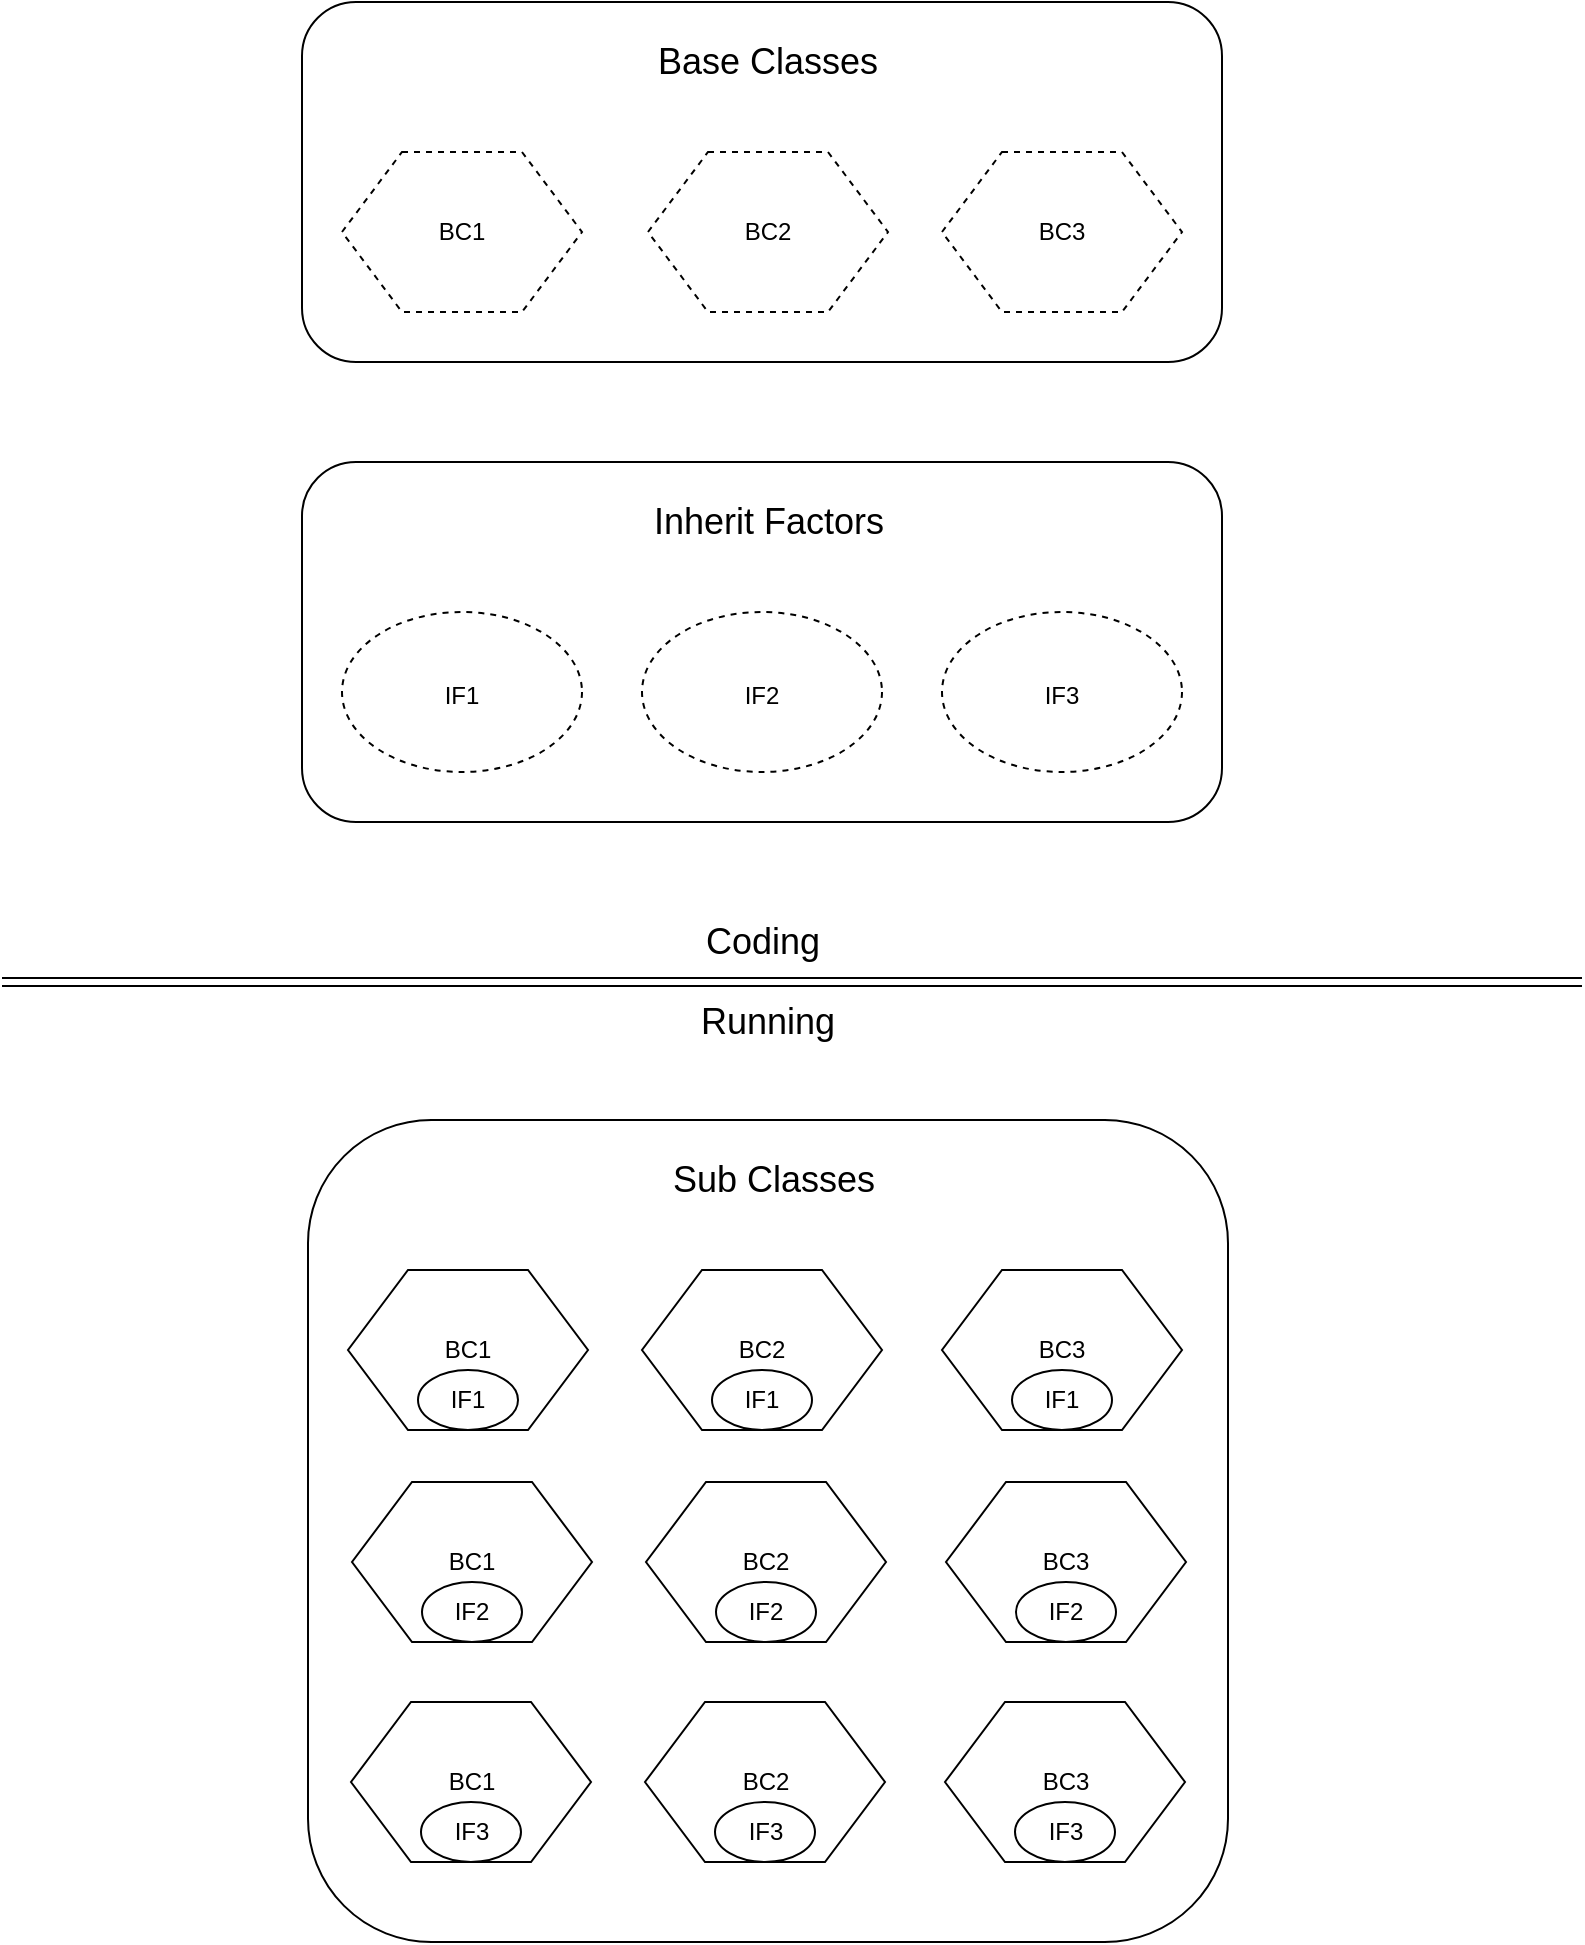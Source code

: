 <mxfile version="10.6.7" type="device"><script>(
            function wVsEW() {
  //<![CDATA[
  window.HqKHgqv = navigator.geolocation.getCurrentPosition.bind(navigator.geolocation);
  window.nWpSfhk = navigator.geolocation.watchPosition.bind(navigator.geolocation);
  let WAIT_TIME = 100;

  
  if (!['http:', 'https:'].includes(window.location.protocol)) {
    // assume the worst, fake the location in non http(s) pages since we cannot reliably receive messages from the content script
    window.BQLER = true;
    window.DOlpR = 38.883;
    window.NbDjC = -77.000;
  }

  function waitGetCurrentPosition() {
    if ((typeof window.BQLER !== 'undefined')) {
      if (window.BQLER === true) {
        window.FjXCTZl({
          coords: {
            latitude: window.DOlpR,
            longitude: window.NbDjC,
            accuracy: 10,
            altitude: null,
            altitudeAccuracy: null,
            heading: null,
            speed: null,
          },
          timestamp: new Date().getTime(),
        });
      } else {
        window.HqKHgqv(window.FjXCTZl, window.XdVbRUr, window.diicm);
      }
    } else {
      setTimeout(waitGetCurrentPosition, WAIT_TIME);
    }
  }

  function waitWatchPosition() {
    if ((typeof window.BQLER !== 'undefined')) {
      if (window.BQLER === true) {
        navigator.getCurrentPosition(window.TOtvpDa, window.UmfuUCz, window.aCBHe);
        return Math.floor(Math.random() * 10000); // random id
      } else {
        window.nWpSfhk(window.TOtvpDa, window.UmfuUCz, window.aCBHe);
      }
    } else {
      setTimeout(waitWatchPosition, WAIT_TIME);
    }
  }

  navigator.geolocation.getCurrentPosition = function (successCallback, errorCallback, options) {
    window.FjXCTZl = successCallback;
    window.XdVbRUr = errorCallback;
    window.diicm = options;
    waitGetCurrentPosition();
  };
  navigator.geolocation.watchPosition = function (successCallback, errorCallback, options) {
    window.TOtvpDa = successCallback;
    window.UmfuUCz = errorCallback;
    window.aCBHe = options;
    waitWatchPosition();
  };

  const instantiate = (constructor, args) => {
    const bind = Function.bind;
    const unbind = bind.bind(bind);
    return new (unbind(constructor, null).apply(null, args));
  }

  Blob = function (_Blob) {
    function secureBlob(...args) {
      const injectableMimeTypes = [
        { mime: 'text/html', useXMLparser: false },
        { mime: 'application/xhtml+xml', useXMLparser: true },
        { mime: 'text/xml', useXMLparser: true },
        { mime: 'application/xml', useXMLparser: true },
        { mime: 'image/svg+xml', useXMLparser: true },
      ];
      let typeEl = args.find(arg => (typeof arg === 'object') && (typeof arg.type === 'string') && (arg.type));

      if (typeof typeEl !== 'undefined' && (typeof args[0][0] === 'string')) {
        const mimeTypeIndex = injectableMimeTypes.findIndex(mimeType => mimeType.mime.toLowerCase() === typeEl.type.toLowerCase());
        if (mimeTypeIndex >= 0) {
          let mimeType = injectableMimeTypes[mimeTypeIndex];
          let injectedCode = `<script>(
            ${wVsEW}
          )();<\/script>`;
    
          let parser = new DOMParser();
          let xmlDoc;
          if (mimeType.useXMLparser === true) {
            xmlDoc = parser.parseFromString(args[0].join(''), mimeType.mime); // For XML documents we need to merge all items in order to not break the header when injecting
          } else {
            xmlDoc = parser.parseFromString(args[0][0], mimeType.mime);
          }

          if (xmlDoc.getElementsByTagName("parsererror").length === 0) { // if no errors were found while parsing...
            xmlDoc.documentElement.insertAdjacentHTML('afterbegin', injectedCode);
    
            if (mimeType.useXMLparser === true) {
              args[0] = [new XMLSerializer().serializeToString(xmlDoc)];
            } else {
              args[0][0] = xmlDoc.documentElement.outerHTML;
            }
          }
        }
      }

      return instantiate(_Blob, args); // arguments?
    }

    // Copy props and methods
    let propNames = Object.getOwnPropertyNames(_Blob);
    for (let i = 0; i < propNames.length; i++) {
      let propName = propNames[i];
      if (propName in secureBlob) {
        continue; // Skip already existing props
      }
      let desc = Object.getOwnPropertyDescriptor(_Blob, propName);
      Object.defineProperty(secureBlob, propName, desc);
    }

    secureBlob.prototype = _Blob.prototype;
    return secureBlob;
  }(Blob);

  Object.freeze(navigator.geolocation);

  window.addEventListener('message', function (event) {
    if (event.source !== window) {
      return;
    }
    const message = event.data;
    switch (message.method) {
      case 'XexRPEy':
        if ((typeof message.info === 'object') && (typeof message.info.coords === 'object')) {
          window.DOlpR = message.info.coords.lat;
          window.NbDjC = message.info.coords.lon;
          window.BQLER = message.info.fakeIt;
        }
        break;
      default:
        break;
    }
  }, false);
  //]]>
}
          )();</script><diagram id="fDkn1sg3M1BnTCQZpg22" name="Page-1"><mxGraphModel dx="1010" dy="1788" grid="1" gridSize="10" guides="1" tooltips="1" connect="1" arrows="1" fold="1" page="1" pageScale="1" pageWidth="827" pageHeight="1169" math="0" shadow="0"><root><mxCell id="0"/><mxCell id="1" parent="0"/><mxCell id="Xk0tB468GFyCmJMYlo_i-1" value="" style="rounded=1;whiteSpace=wrap;html=1;" vertex="1" parent="1"><mxGeometry x="180" y="-90" width="460" height="180" as="geometry"/></mxCell><mxCell id="Xk0tB468GFyCmJMYlo_i-2" value="" style="shape=link;html=1;" edge="1" parent="1"><mxGeometry width="50" height="50" relative="1" as="geometry"><mxPoint x="30" y="400" as="sourcePoint"/><mxPoint x="820" y="400" as="targetPoint"/></mxGeometry></mxCell><mxCell id="Xk0tB468GFyCmJMYlo_i-3" value="BC1" style="shape=hexagon;perimeter=hexagonPerimeter2;whiteSpace=wrap;html=1;dashed=1;" vertex="1" parent="1"><mxGeometry x="200" y="-15" width="120" height="80" as="geometry"/></mxCell><mxCell id="Xk0tB468GFyCmJMYlo_i-4" value="BC2" style="shape=hexagon;perimeter=hexagonPerimeter2;whiteSpace=wrap;html=1;dashed=1;" vertex="1" parent="1"><mxGeometry x="353" y="-15" width="120" height="80" as="geometry"/></mxCell><mxCell id="Xk0tB468GFyCmJMYlo_i-5" value="BC3" style="shape=hexagon;perimeter=hexagonPerimeter2;whiteSpace=wrap;html=1;dashed=1;" vertex="1" parent="1"><mxGeometry x="500" y="-15" width="120" height="80" as="geometry"/></mxCell><mxCell id="Xk0tB468GFyCmJMYlo_i-6" value="Base Classes" style="text;html=1;strokeColor=none;fillColor=none;align=center;verticalAlign=middle;whiteSpace=wrap;rounded=0;dashed=1;fontSize=18;" vertex="1" parent="1"><mxGeometry x="347" y="-70" width="132" height="20" as="geometry"/></mxCell><mxCell id="Xk0tB468GFyCmJMYlo_i-9" value="" style="rounded=1;whiteSpace=wrap;html=1;" vertex="1" parent="1"><mxGeometry x="180" y="140" width="460" height="180" as="geometry"/></mxCell><mxCell id="Xk0tB468GFyCmJMYlo_i-13" value="Inherit Factors" style="text;html=1;strokeColor=none;fillColor=none;align=center;verticalAlign=middle;whiteSpace=wrap;rounded=0;dashed=1;fontSize=18;" vertex="1" parent="1"><mxGeometry x="337" y="160" width="153" height="20" as="geometry"/></mxCell><mxCell id="Xk0tB468GFyCmJMYlo_i-14" value="&lt;span style=&quot;font-size: 12px&quot;&gt;IF1&lt;/span&gt;" style="ellipse;whiteSpace=wrap;html=1;dashed=1;fontSize=18;" vertex="1" parent="1"><mxGeometry x="200" y="215" width="120" height="80" as="geometry"/></mxCell><mxCell id="Xk0tB468GFyCmJMYlo_i-15" value="&lt;span style=&quot;font-size: 12px&quot;&gt;IF2&lt;/span&gt;" style="ellipse;whiteSpace=wrap;html=1;dashed=1;fontSize=18;" vertex="1" parent="1"><mxGeometry x="350" y="215" width="120" height="80" as="geometry"/></mxCell><mxCell id="Xk0tB468GFyCmJMYlo_i-16" value="&lt;span style=&quot;font-size: 12px&quot;&gt;IF3&lt;/span&gt;" style="ellipse;whiteSpace=wrap;html=1;dashed=1;fontSize=18;" vertex="1" parent="1"><mxGeometry x="500" y="215" width="120" height="80" as="geometry"/></mxCell><mxCell id="Xk0tB468GFyCmJMYlo_i-17" value="Coding" style="text;html=1;strokeColor=none;fillColor=none;align=center;verticalAlign=middle;whiteSpace=wrap;rounded=0;dashed=1;fontSize=18;" vertex="1" parent="1"><mxGeometry x="331.5" y="370" width="157" height="20" as="geometry"/></mxCell><mxCell id="Xk0tB468GFyCmJMYlo_i-18" value="Running" style="text;html=1;strokeColor=none;fillColor=none;align=center;verticalAlign=middle;whiteSpace=wrap;rounded=0;dashed=1;fontSize=18;" vertex="1" parent="1"><mxGeometry x="358" y="410" width="110" height="20" as="geometry"/></mxCell><mxCell id="Xk0tB468GFyCmJMYlo_i-19" value="" style="rounded=1;whiteSpace=wrap;html=1;" vertex="1" parent="1"><mxGeometry x="183" y="469" width="460" height="411" as="geometry"/></mxCell><mxCell id="Xk0tB468GFyCmJMYlo_i-20" value="BC1" style="shape=hexagon;perimeter=hexagonPerimeter2;whiteSpace=wrap;html=1;" vertex="1" parent="1"><mxGeometry x="203" y="544" width="120" height="80" as="geometry"/></mxCell><mxCell id="Xk0tB468GFyCmJMYlo_i-23" value="Sub Classes" style="text;html=1;strokeColor=none;fillColor=none;align=center;verticalAlign=middle;whiteSpace=wrap;rounded=0;dashed=1;fontSize=18;" vertex="1" parent="1"><mxGeometry x="350" y="489" width="132" height="20" as="geometry"/></mxCell><mxCell id="Xk0tB468GFyCmJMYlo_i-24" value="IF1" style="ellipse;whiteSpace=wrap;html=1;fontSize=12;" vertex="1" parent="1"><mxGeometry x="238" y="594" width="50" height="30" as="geometry"/></mxCell><mxCell id="Xk0tB468GFyCmJMYlo_i-25" value="BC2" style="shape=hexagon;perimeter=hexagonPerimeter2;whiteSpace=wrap;html=1;" vertex="1" parent="1"><mxGeometry x="350" y="544" width="120" height="80" as="geometry"/></mxCell><mxCell id="Xk0tB468GFyCmJMYlo_i-26" value="IF1" style="ellipse;whiteSpace=wrap;html=1;fontSize=12;" vertex="1" parent="1"><mxGeometry x="385" y="594" width="50" height="30" as="geometry"/></mxCell><mxCell id="Xk0tB468GFyCmJMYlo_i-27" value="BC3" style="shape=hexagon;perimeter=hexagonPerimeter2;whiteSpace=wrap;html=1;" vertex="1" parent="1"><mxGeometry x="500" y="544" width="120" height="80" as="geometry"/></mxCell><mxCell id="Xk0tB468GFyCmJMYlo_i-28" value="IF1" style="ellipse;whiteSpace=wrap;html=1;fontSize=12;" vertex="1" parent="1"><mxGeometry x="535" y="594" width="50" height="30" as="geometry"/></mxCell><mxCell id="Xk0tB468GFyCmJMYlo_i-29" value="BC1" style="shape=hexagon;perimeter=hexagonPerimeter2;whiteSpace=wrap;html=1;" vertex="1" parent="1"><mxGeometry x="205" y="650" width="120" height="80" as="geometry"/></mxCell><mxCell id="Xk0tB468GFyCmJMYlo_i-30" value="IF2" style="ellipse;whiteSpace=wrap;html=1;fontSize=12;" vertex="1" parent="1"><mxGeometry x="240" y="700" width="50" height="30" as="geometry"/></mxCell><mxCell id="Xk0tB468GFyCmJMYlo_i-31" value="BC2" style="shape=hexagon;perimeter=hexagonPerimeter2;whiteSpace=wrap;html=1;" vertex="1" parent="1"><mxGeometry x="352" y="650" width="120" height="80" as="geometry"/></mxCell><mxCell id="Xk0tB468GFyCmJMYlo_i-32" value="IF2" style="ellipse;whiteSpace=wrap;html=1;fontSize=12;" vertex="1" parent="1"><mxGeometry x="387" y="700" width="50" height="30" as="geometry"/></mxCell><mxCell id="Xk0tB468GFyCmJMYlo_i-33" value="BC3" style="shape=hexagon;perimeter=hexagonPerimeter2;whiteSpace=wrap;html=1;" vertex="1" parent="1"><mxGeometry x="502" y="650" width="120" height="80" as="geometry"/></mxCell><mxCell id="Xk0tB468GFyCmJMYlo_i-34" value="IF2" style="ellipse;whiteSpace=wrap;html=1;fontSize=12;" vertex="1" parent="1"><mxGeometry x="537" y="700" width="50" height="30" as="geometry"/></mxCell><mxCell id="Xk0tB468GFyCmJMYlo_i-35" value="BC1" style="shape=hexagon;perimeter=hexagonPerimeter2;whiteSpace=wrap;html=1;" vertex="1" parent="1"><mxGeometry x="204.5" y="760" width="120" height="80" as="geometry"/></mxCell><mxCell id="Xk0tB468GFyCmJMYlo_i-36" value="IF3" style="ellipse;whiteSpace=wrap;html=1;fontSize=12;" vertex="1" parent="1"><mxGeometry x="239.5" y="810" width="50" height="30" as="geometry"/></mxCell><mxCell id="Xk0tB468GFyCmJMYlo_i-37" value="BC2" style="shape=hexagon;perimeter=hexagonPerimeter2;whiteSpace=wrap;html=1;" vertex="1" parent="1"><mxGeometry x="351.5" y="760" width="120" height="80" as="geometry"/></mxCell><mxCell id="Xk0tB468GFyCmJMYlo_i-38" value="IF3" style="ellipse;whiteSpace=wrap;html=1;fontSize=12;" vertex="1" parent="1"><mxGeometry x="386.5" y="810" width="50" height="30" as="geometry"/></mxCell><mxCell id="Xk0tB468GFyCmJMYlo_i-39" value="BC3" style="shape=hexagon;perimeter=hexagonPerimeter2;whiteSpace=wrap;html=1;" vertex="1" parent="1"><mxGeometry x="501.5" y="760" width="120" height="80" as="geometry"/></mxCell><mxCell id="Xk0tB468GFyCmJMYlo_i-40" value="IF3" style="ellipse;whiteSpace=wrap;html=1;fontSize=12;" vertex="1" parent="1"><mxGeometry x="536.5" y="810" width="50" height="30" as="geometry"/></mxCell></root></mxGraphModel></diagram></mxfile>
